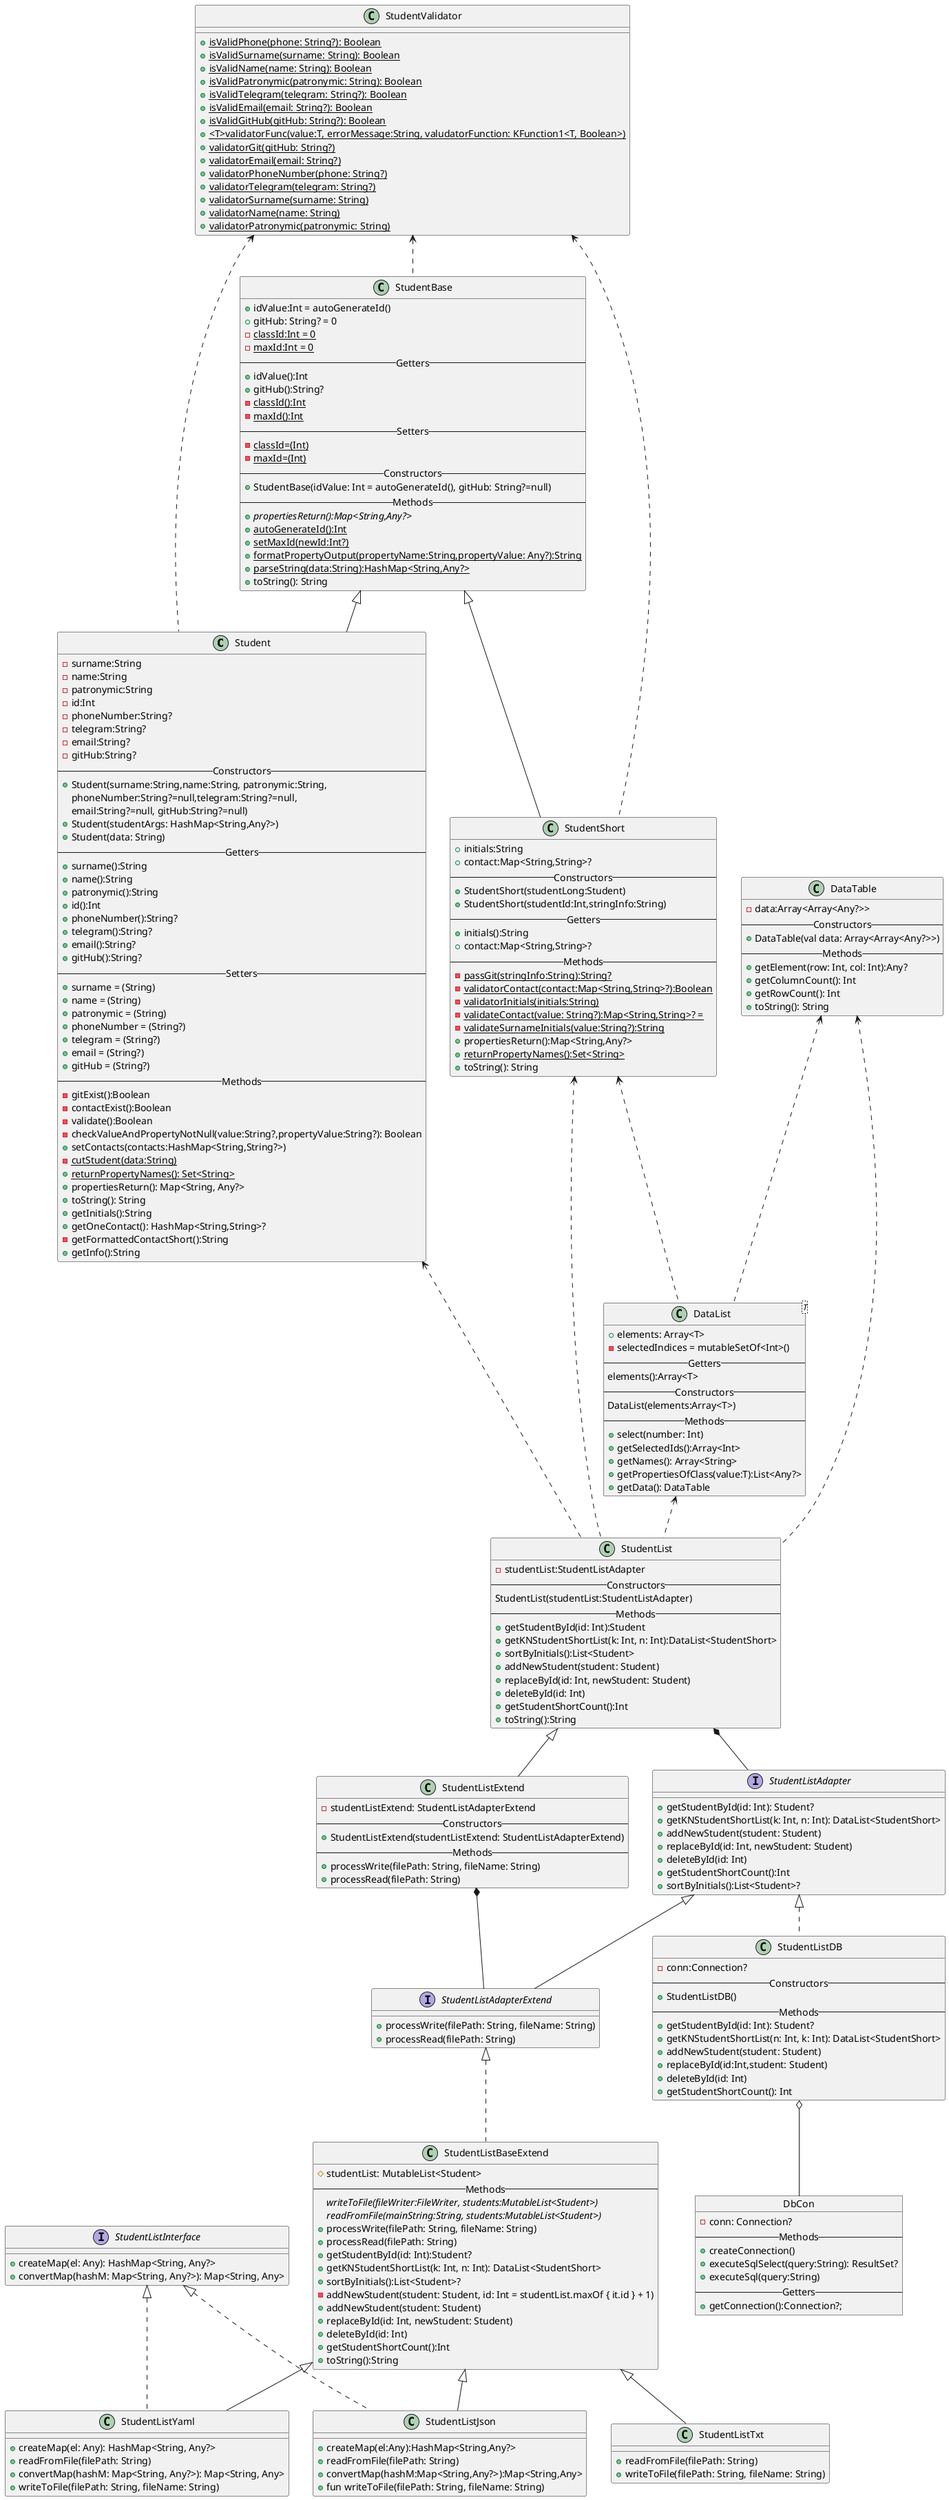 @startuml
'https://plantuml.com/class-diagram

class Student
{
    -surname:String
    -name:String
    -patronymic:String
    -id:Int
    -phoneNumber:String?
    -telegram:String?
    -email:String?
    -gitHub:String?
    --Constructors--
    +Student(surname:String,name:String, patronymic:String,
       phoneNumber:String?=null,telegram:String?=null,
       email:String?=null, gitHub:String?=null)
    +Student(studentArgs: HashMap<String,Any?>)
    +Student(data: String)
    --Getters--
    +surname():String
    +name():String
    +patronymic():String
    +id():Int
    +phoneNumber():String?
    +telegram():String?
    +email():String?
    +gitHub():String?
    --Setters--
    +surname = (String)
    +name = (String)
    +patronymic = (String)
    +phoneNumber = (String?)
    +telegram = (String?)
    +email = (String?)
    +gitHub = (String?)
    --Methods--
    -gitExist():Boolean
    -contactExist():Boolean
    -validate():Boolean
    -checkValueAndPropertyNotNull(value:String?,propertyValue:String?): Boolean
    +setContacts(contacts:HashMap<String,String?>)
    -{static}cutStudent(data:String)
    +{static}returnPropertyNames(): Set<String>
    +propertiesReturn(): Map<String, Any?>
    +toString(): String
    +getInitials():String
    +getOneContact(): HashMap<String,String>?
    -getFormattedContactShort():String
    +getInfo():String
}

class StudentBase{
    +idValue:Int = autoGenerateId()
    +gitHub: String? = 0
    -{static} classId:Int = 0
    -{static} maxId:Int = 0
    --Getters--
    +idValue():Int
    +gitHub():String?
    -{static} classId():Int
    -{static} maxId():Int
    --Setters--
    -{static} classId=(Int)
    -{static} maxId=(Int)
    --Constructors--
    +StudentBase(idValue: Int = autoGenerateId(), gitHub: String?=null)
    --Methods--
    +{abstract}propertiesReturn():Map<String,Any?>
    +{static}autoGenerateId():Int
    +{static}setMaxId(newId:Int?)
    +{static}formatPropertyOutput(propertyName:String,propertyValue: Any?):String
    +{static}parseString(data:String):HashMap<String,Any?>
    +toString(): String
}


class StudentShort{
     +initials:String
     +contact:Map<String,String>?
     --Constructors--
     +StudentShort(studentLong:Student)
     +StudentShort(studentId:Int,stringInfo:String)
     --Getters--
     +initials():String
     +contact:Map<String,String>?
     --Methods--
     -{static}passGit(stringInfo:String):String?
     -{static}validatorContact(contact:Map<String,String>?):Boolean
     -{static}validatorInitials(initials:String)
     -{static}validateContact(value: String?):Map<String,String>? =
     -{static}validateSurnameInitials(value:String?):String
     +propertiesReturn():Map<String,Any?>
     +{static}returnPropertyNames():Set<String>
     +toString(): String
}

class StudentValidator{
        +{static} isValidPhone(phone: String?): Boolean
        +{static} isValidSurname(surname: String): Boolean
        +{static} isValidName(name: String): Boolean
        +{static} isValidPatronymic(patronymic: String): Boolean
        +{static} isValidTelegram(telegram: String?): Boolean
        +{static} isValidEmail(email: String?): Boolean
        +{static} isValidGitHub(gitHub: String?): Boolean
        +{static} <T>validatorFunc(value:T, errorMessage:String, valudatorFunction: KFunction1<T, Boolean>)
        +{static} validatorGit(gitHub: String?)
        +{static} validatorEmail(email: String?)
        +{static} validatorPhoneNumber(phone: String?)
        +{static} validatorTelegram(telegram: String?)
        +{static} validatorSurname(surname: String)
        +{static} validatorName(name: String)
        +{static} validatorPatronymic(patronymic: String)
}

class DataTable{
    -data:Array<Array<Any?>>
    --Constructors--
    +DataTable(val data: Array<Array<Any?>>)
    --Methods--
    +getElement(row: Int, col: Int):Any?
    +getColumnCount(): Int
    +getRowCount(): Int
    +toString(): String
}

class DataList<T>{
    +elements: Array<T>
    -selectedIndices = mutableSetOf<Int>()
    --Getters--
    elements():Array<T>
    --Constructors--
    DataList(elements:Array<T>)
    --Methods--
    +select(number: Int)
    +getSelectedIds():Array<Int>
    +getNames(): Array<String>
    +getPropertiesOfClass(value:T):List<Any?>
    +getData(): DataTable
}


StudentValidator <.. Student
StudentValidator <.. StudentBase
StudentValidator <.. StudentShort
StudentBase<|-- Student
StudentBase<|--StudentShort

StudentShort <.. DataList
DataTable <.. DataList




class StudentList {
    -studentList:StudentListAdapter
    --Constructors--
    StudentList(studentList:StudentListAdapter)
    --Methods--
    +getStudentById(id: Int):Student
    +getKNStudentShortList(k: Int, n: Int):DataList<StudentShort>
    +sortByInitials():List<Student>
    +addNewStudent(student: Student)
    +replaceById(id: Int, newStudent: Student)
    +deleteById(id: Int)
    +getStudentShortCount():Int
    +toString():String
}

class StudentListExtend{
    -studentListExtend: StudentListAdapterExtend
    --Constructors--
    +StudentListExtend(studentListExtend: StudentListAdapterExtend)
    --Methods--
    +processWrite(filePath: String, fileName: String)
    +processRead(filePath: String)
}
StudentList<|-- StudentListExtend



interface StudentListInterface {
    +createMap(el: Any): HashMap<String, Any?>
    +convertMap(hashM: Map<String, Any?>): Map<String, Any>
}

class StudentListBaseExtend{
    #studentList: MutableList<Student>
    --Methods--
    {abstract}writeToFile(fileWriter:FileWriter, students:MutableList<Student>)
    {abstract}readFromFile(mainString:String, students:MutableList<Student>)
    +processWrite(filePath: String, fileName: String)
    +processRead(filePath: String)
    +getStudentById(id: Int):Student?
    +getKNStudentShortList(k: Int, n: Int): DataList<StudentShort>
    +sortByInitials():List<Student>?
    -addNewStudent(student: Student, id: Int = studentList.maxOf { it.id } + 1)
    +addNewStudent(student: Student)
    +replaceById(id: Int, newStudent: Student)
    +deleteById(id: Int)
    +getStudentShortCount():Int
    +toString():String
}

class StudentListJson{
    +createMap(el:Any):HashMap<String,Any?>
    +readFromFile(filePath: String)
    +convertMap(hashM:Map<String,Any?>):Map<String,Any>
    +fun writeToFile(filePath: String, fileName: String)
}

class StudentListYaml{
    +createMap(el: Any): HashMap<String, Any?>
    +readFromFile(filePath: String)
    +convertMap(hashM: Map<String, Any?>): Map<String, Any>
    +writeToFile(filePath: String, fileName: String)
}

class StudentListTxt{
    +readFromFile(filePath: String)
    +writeToFile(filePath: String, fileName: String)
}
interface StudentListAdapter {
    +getStudentById(id: Int): Student?
    +getKNStudentShortList(k: Int, n: Int): DataList<StudentShort>
    +addNewStudent(student: Student)
    +replaceById(id: Int, newStudent: Student)
    +deleteById(id: Int)
    +getStudentShortCount():Int
    +sortByInitials():List<Student>?
}
interface StudentListAdapterExtend{
    +processWrite(filePath: String, fileName: String)
    +processRead(filePath: String)
}
StudentListAdapter<|--StudentListAdapterExtend


StudentListAdapterExtend<|..StudentListBaseExtend

StudentListBaseExtend<|-- StudentListJson
StudentListBaseExtend<|-- StudentListYaml
StudentListBaseExtend<|-- StudentListTxt

StudentListInterface<|..StudentListYaml
StudentListInterface<|..StudentListJson

object DbCon {
    -conn: Connection?
    --Methods--
    +createConnection()
    +executeSqlSelect(query:String): ResultSet?
    +executeSql(query:String)
    --Getters--
    +getConnection():Connection?;
}

class StudentListDB {
     -conn:Connection?
    --Constructors--
    +StudentListDB()
    --Methods--
    +getStudentById(id: Int): Student?
    +getKNStudentShortList(n: Int, k: Int): DataList<StudentShort>
    +addNewStudent(student: Student)
    +replaceById(id:Int,student: Student)
    +deleteById(id: Int)
    +getStudentShortCount(): Int
}
StudentListAdapter<|..StudentListDB
StudentListDB o-- DbCon

StudentList *-- StudentListAdapter
StudentListExtend *-- StudentListAdapterExtend


Student <.. StudentList
StudentShort <.. StudentList
DataTable <.. StudentList
DataList <.. StudentList
@enduml